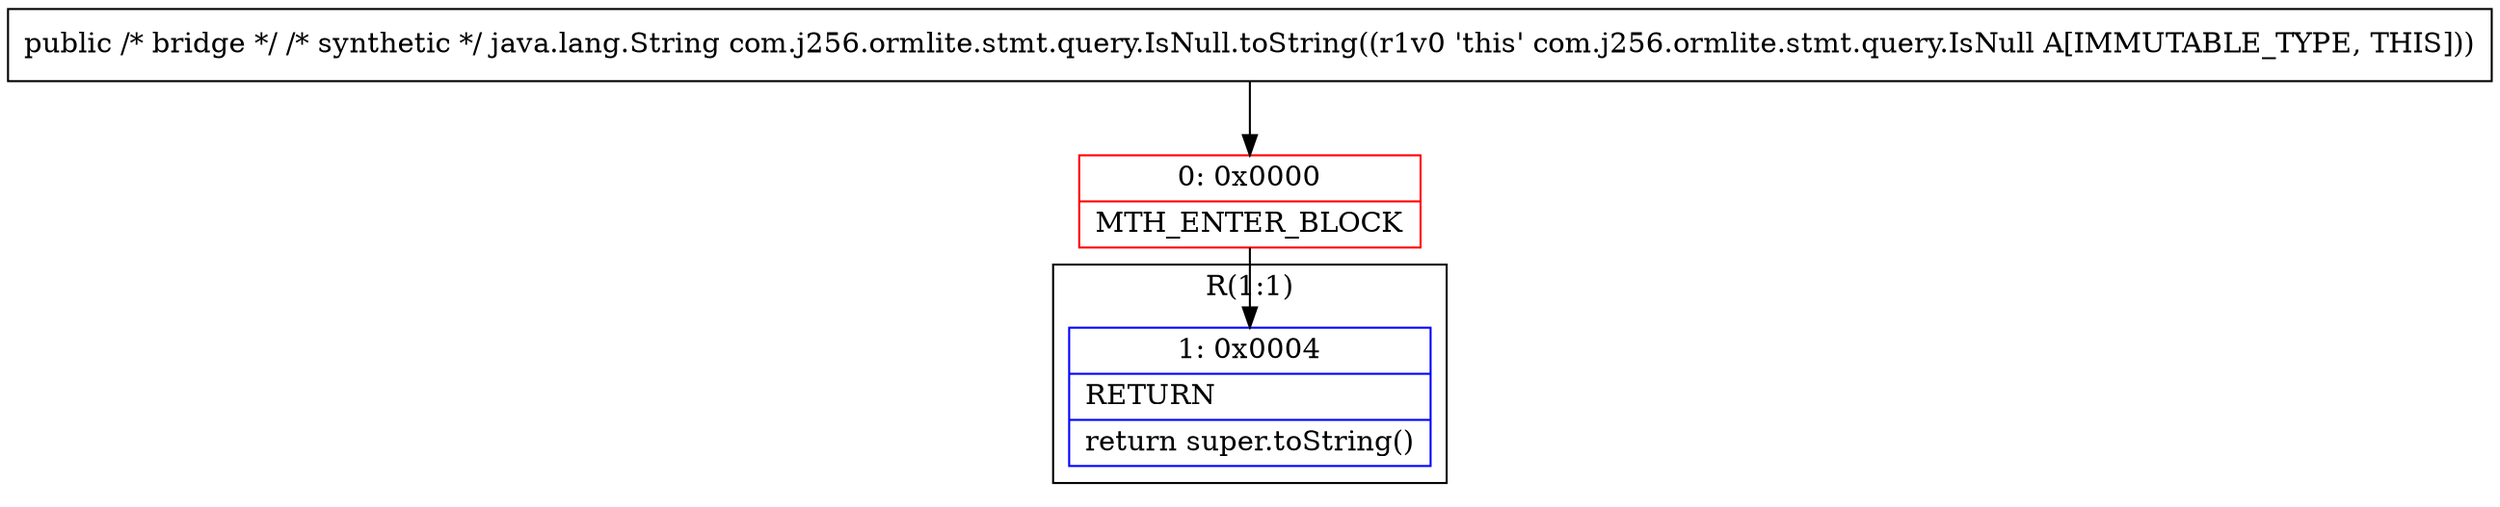 digraph "CFG forcom.j256.ormlite.stmt.query.IsNull.toString()Ljava\/lang\/String;" {
subgraph cluster_Region_1422193630 {
label = "R(1:1)";
node [shape=record,color=blue];
Node_1 [shape=record,label="{1\:\ 0x0004|RETURN\l|return super.toString()\l}"];
}
Node_0 [shape=record,color=red,label="{0\:\ 0x0000|MTH_ENTER_BLOCK\l}"];
MethodNode[shape=record,label="{public \/* bridge *\/ \/* synthetic *\/ java.lang.String com.j256.ormlite.stmt.query.IsNull.toString((r1v0 'this' com.j256.ormlite.stmt.query.IsNull A[IMMUTABLE_TYPE, THIS])) }"];
MethodNode -> Node_0;
Node_0 -> Node_1;
}

